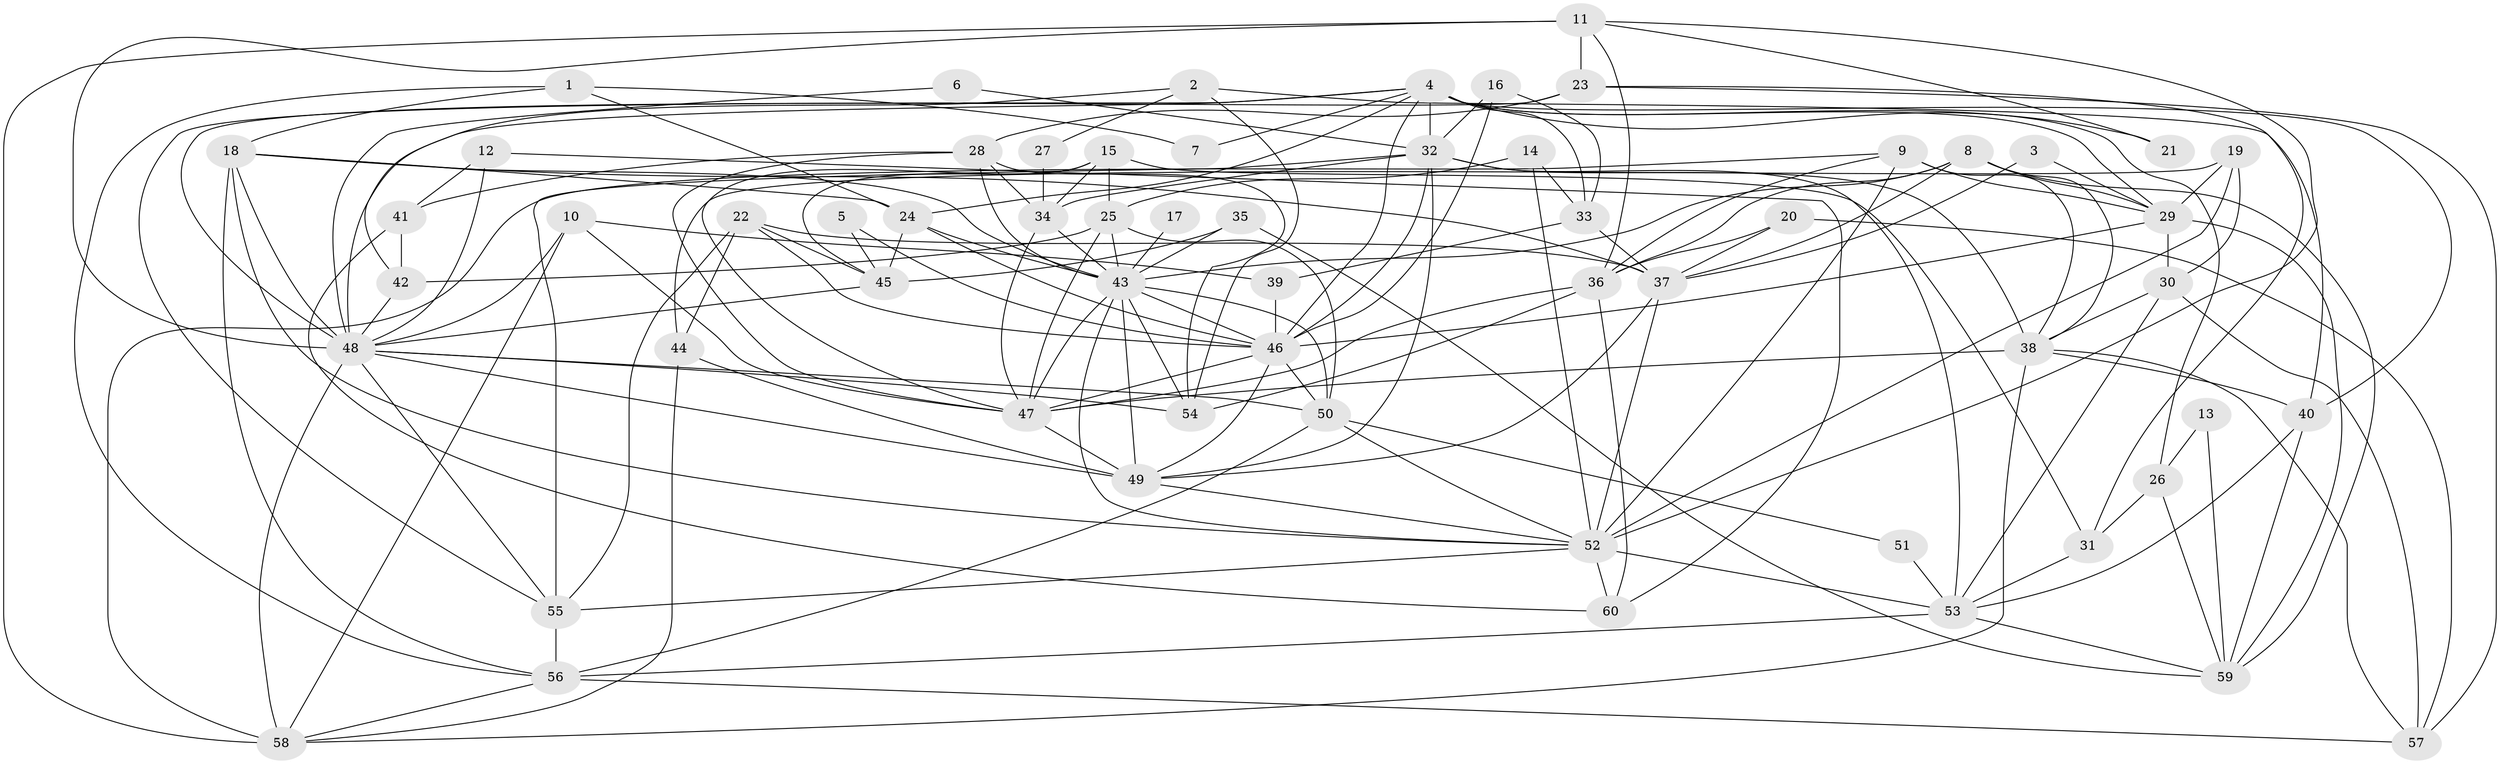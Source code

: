 // original degree distribution, {3: 0.26666666666666666, 4: 0.26666666666666666, 5: 0.15833333333333333, 2: 0.15, 6: 0.09166666666666666, 7: 0.041666666666666664, 8: 0.025}
// Generated by graph-tools (version 1.1) at 2025/26/03/09/25 03:26:11]
// undirected, 60 vertices, 166 edges
graph export_dot {
graph [start="1"]
  node [color=gray90,style=filled];
  1;
  2;
  3;
  4;
  5;
  6;
  7;
  8;
  9;
  10;
  11;
  12;
  13;
  14;
  15;
  16;
  17;
  18;
  19;
  20;
  21;
  22;
  23;
  24;
  25;
  26;
  27;
  28;
  29;
  30;
  31;
  32;
  33;
  34;
  35;
  36;
  37;
  38;
  39;
  40;
  41;
  42;
  43;
  44;
  45;
  46;
  47;
  48;
  49;
  50;
  51;
  52;
  53;
  54;
  55;
  56;
  57;
  58;
  59;
  60;
  1 -- 7 [weight=1.0];
  1 -- 18 [weight=1.0];
  1 -- 24 [weight=1.0];
  1 -- 56 [weight=1.0];
  2 -- 27 [weight=1.0];
  2 -- 40 [weight=1.0];
  2 -- 42 [weight=1.0];
  2 -- 54 [weight=1.0];
  3 -- 29 [weight=1.0];
  3 -- 37 [weight=1.0];
  4 -- 7 [weight=1.0];
  4 -- 21 [weight=1.0];
  4 -- 24 [weight=1.0];
  4 -- 26 [weight=1.0];
  4 -- 29 [weight=1.0];
  4 -- 32 [weight=2.0];
  4 -- 33 [weight=1.0];
  4 -- 40 [weight=1.0];
  4 -- 46 [weight=1.0];
  4 -- 48 [weight=1.0];
  4 -- 55 [weight=1.0];
  5 -- 45 [weight=1.0];
  5 -- 46 [weight=1.0];
  6 -- 32 [weight=1.0];
  6 -- 48 [weight=1.0];
  8 -- 29 [weight=1.0];
  8 -- 36 [weight=1.0];
  8 -- 37 [weight=1.0];
  8 -- 38 [weight=1.0];
  8 -- 43 [weight=1.0];
  8 -- 59 [weight=1.0];
  9 -- 29 [weight=1.0];
  9 -- 36 [weight=1.0];
  9 -- 38 [weight=1.0];
  9 -- 52 [weight=1.0];
  9 -- 58 [weight=1.0];
  10 -- 39 [weight=1.0];
  10 -- 47 [weight=1.0];
  10 -- 48 [weight=1.0];
  10 -- 58 [weight=1.0];
  11 -- 21 [weight=1.0];
  11 -- 23 [weight=1.0];
  11 -- 36 [weight=1.0];
  11 -- 48 [weight=3.0];
  11 -- 52 [weight=2.0];
  11 -- 58 [weight=1.0];
  12 -- 41 [weight=1.0];
  12 -- 48 [weight=1.0];
  12 -- 60 [weight=1.0];
  13 -- 26 [weight=1.0];
  13 -- 59 [weight=1.0];
  14 -- 25 [weight=1.0];
  14 -- 33 [weight=2.0];
  14 -- 52 [weight=1.0];
  15 -- 25 [weight=1.0];
  15 -- 31 [weight=1.0];
  15 -- 34 [weight=1.0];
  15 -- 45 [weight=1.0];
  15 -- 47 [weight=1.0];
  16 -- 32 [weight=1.0];
  16 -- 33 [weight=1.0];
  16 -- 46 [weight=1.0];
  17 -- 43 [weight=2.0];
  18 -- 24 [weight=1.0];
  18 -- 37 [weight=1.0];
  18 -- 43 [weight=1.0];
  18 -- 48 [weight=1.0];
  18 -- 52 [weight=1.0];
  18 -- 56 [weight=1.0];
  19 -- 29 [weight=1.0];
  19 -- 30 [weight=1.0];
  19 -- 44 [weight=1.0];
  19 -- 52 [weight=1.0];
  20 -- 36 [weight=1.0];
  20 -- 37 [weight=1.0];
  20 -- 57 [weight=1.0];
  22 -- 37 [weight=1.0];
  22 -- 44 [weight=1.0];
  22 -- 45 [weight=1.0];
  22 -- 46 [weight=2.0];
  22 -- 55 [weight=1.0];
  23 -- 28 [weight=1.0];
  23 -- 31 [weight=1.0];
  23 -- 48 [weight=1.0];
  23 -- 57 [weight=1.0];
  24 -- 43 [weight=1.0];
  24 -- 45 [weight=1.0];
  24 -- 46 [weight=1.0];
  25 -- 42 [weight=2.0];
  25 -- 43 [weight=1.0];
  25 -- 47 [weight=1.0];
  25 -- 50 [weight=1.0];
  26 -- 31 [weight=1.0];
  26 -- 59 [weight=2.0];
  27 -- 34 [weight=1.0];
  28 -- 34 [weight=1.0];
  28 -- 41 [weight=1.0];
  28 -- 43 [weight=1.0];
  28 -- 47 [weight=1.0];
  28 -- 54 [weight=1.0];
  29 -- 30 [weight=1.0];
  29 -- 46 [weight=1.0];
  29 -- 59 [weight=1.0];
  30 -- 38 [weight=1.0];
  30 -- 53 [weight=1.0];
  30 -- 57 [weight=1.0];
  31 -- 53 [weight=2.0];
  32 -- 34 [weight=1.0];
  32 -- 38 [weight=1.0];
  32 -- 46 [weight=1.0];
  32 -- 49 [weight=1.0];
  32 -- 53 [weight=1.0];
  32 -- 55 [weight=1.0];
  33 -- 37 [weight=1.0];
  33 -- 39 [weight=2.0];
  34 -- 43 [weight=1.0];
  34 -- 47 [weight=1.0];
  35 -- 43 [weight=1.0];
  35 -- 45 [weight=1.0];
  35 -- 59 [weight=1.0];
  36 -- 47 [weight=1.0];
  36 -- 54 [weight=1.0];
  36 -- 60 [weight=1.0];
  37 -- 49 [weight=1.0];
  37 -- 52 [weight=1.0];
  38 -- 40 [weight=1.0];
  38 -- 47 [weight=1.0];
  38 -- 57 [weight=1.0];
  38 -- 58 [weight=1.0];
  39 -- 46 [weight=1.0];
  40 -- 53 [weight=1.0];
  40 -- 59 [weight=1.0];
  41 -- 42 [weight=2.0];
  41 -- 60 [weight=1.0];
  42 -- 48 [weight=1.0];
  43 -- 46 [weight=1.0];
  43 -- 47 [weight=1.0];
  43 -- 49 [weight=2.0];
  43 -- 50 [weight=1.0];
  43 -- 52 [weight=1.0];
  43 -- 54 [weight=1.0];
  44 -- 49 [weight=1.0];
  44 -- 58 [weight=1.0];
  45 -- 48 [weight=1.0];
  46 -- 47 [weight=1.0];
  46 -- 49 [weight=1.0];
  46 -- 50 [weight=1.0];
  47 -- 49 [weight=1.0];
  48 -- 49 [weight=1.0];
  48 -- 50 [weight=1.0];
  48 -- 54 [weight=1.0];
  48 -- 55 [weight=1.0];
  48 -- 58 [weight=1.0];
  49 -- 52 [weight=1.0];
  50 -- 51 [weight=1.0];
  50 -- 52 [weight=1.0];
  50 -- 56 [weight=1.0];
  51 -- 53 [weight=1.0];
  52 -- 53 [weight=1.0];
  52 -- 55 [weight=1.0];
  52 -- 60 [weight=1.0];
  53 -- 56 [weight=1.0];
  53 -- 59 [weight=1.0];
  55 -- 56 [weight=1.0];
  56 -- 57 [weight=1.0];
  56 -- 58 [weight=1.0];
}
